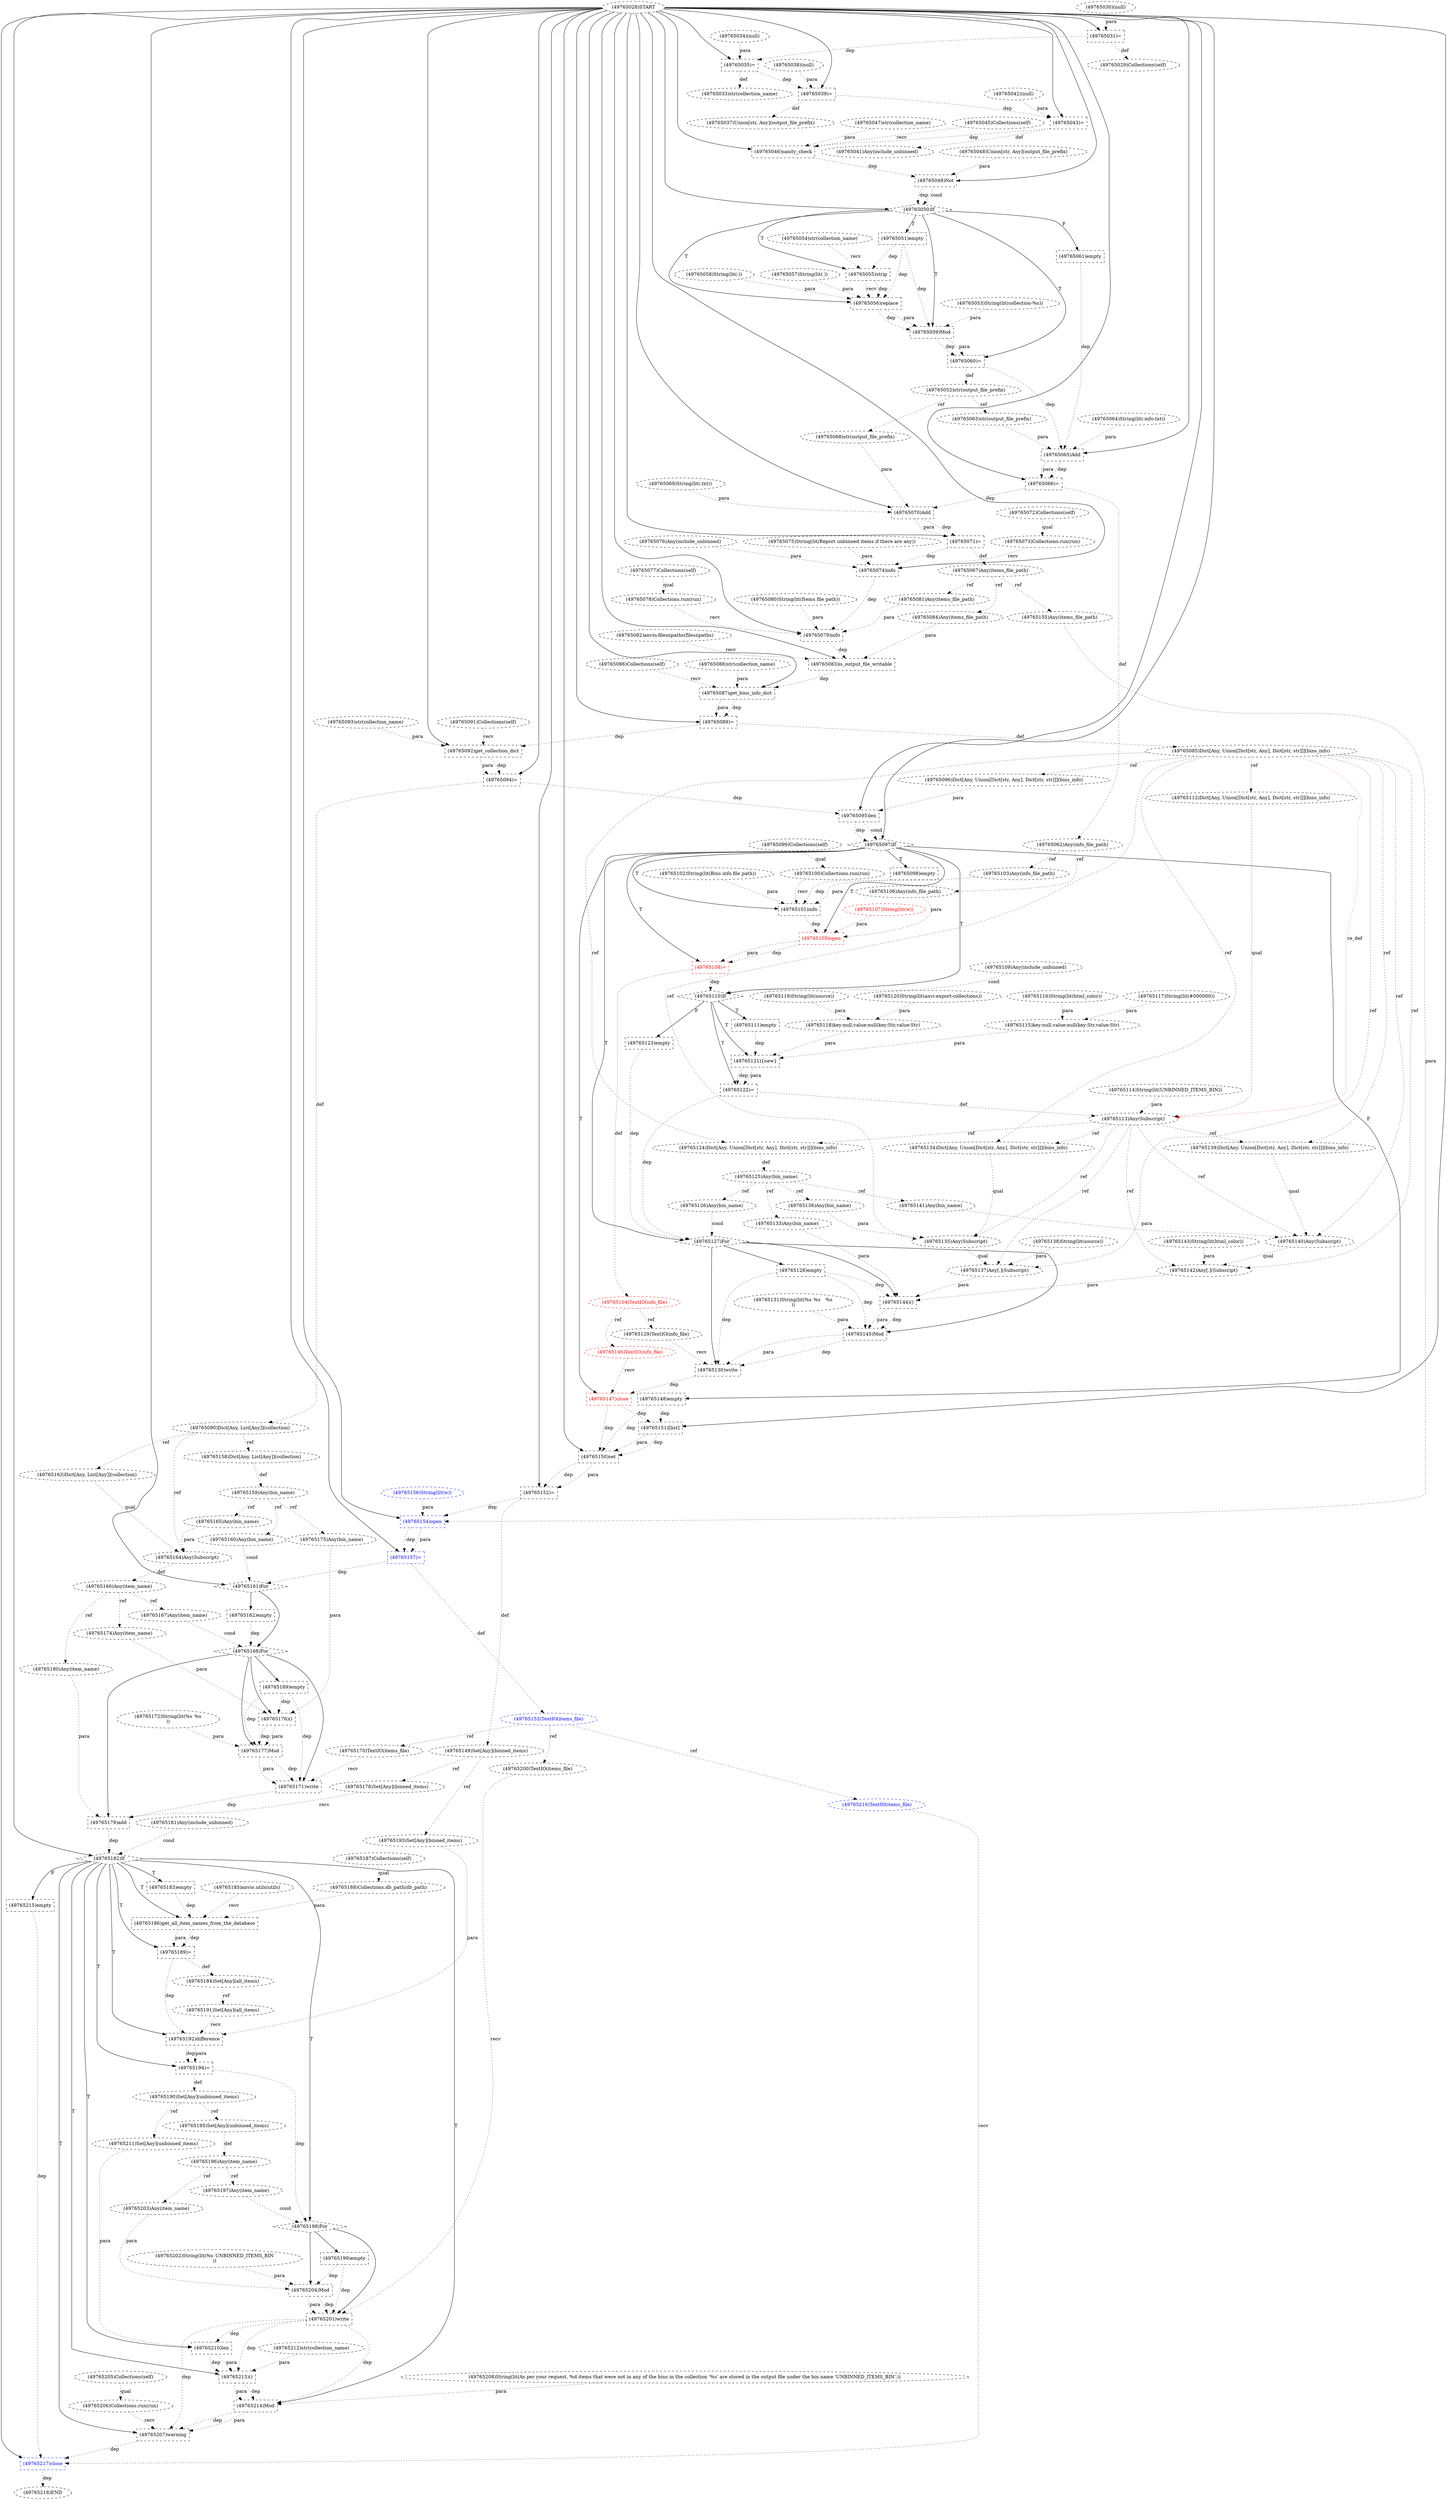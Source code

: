 digraph G {
1 [label="(49765071)=" shape=box style=dashed]
2 [label="(49765106)Any(info_file_path)" shape=ellipse style=dashed]
3 [label="(49765212)str(collection_name)" shape=ellipse style=dashed]
4 [label="(49765043)=" shape=box style=dashed]
5 [label="(49765055)strip" shape=box style=dashed]
6 [label="(49765161)For" shape=diamond style=dashed]
7 [label="(49765058)String(lit(-))" shape=ellipse style=dashed]
8 [label="(49765075)String(lit(Report unbinned items if there are any))" shape=ellipse style=dashed]
9 [label="(49765065)Add" shape=box style=dashed]
10 [label="(49765207)warning" shape=box style=dashed]
11 [label="(49765072)Collections(self)" shape=ellipse style=dashed]
12 [label="(49765112)Dict[Any, Union[Dict[str, Any], Dict[str, str]]](bins_info)" shape=ellipse style=dashed]
13 [label="(49765145)Mod" shape=box style=dashed]
14 [label="(49765048)Union[str, Any](output_file_prefix)" shape=ellipse style=dashed]
15 [label="(49765039)=" shape=box style=dashed]
16 [label="(49765054)str(collection_name)" shape=ellipse style=dashed]
17 [label="(49765203)Any(item_name)" shape=ellipse style=dashed]
18 [label="(49765041)Any(include_unbinned)" shape=ellipse style=dashed]
19 [label="(49765107)String(lit(w))" shape=ellipse style=dashed color=red fontcolor=red]
20 [label="(49765033)str(collection_name)" shape=ellipse style=dashed]
21 [label="(49765127)For" shape=diamond style=dashed]
22 [label="(49765064)String(lit(-info.txt))" shape=ellipse style=dashed]
23 [label="(49765061)empty" shape=box style=dashed]
24 [label="(49765035)=" shape=box style=dashed]
25 [label="(49765090)Dict[Any, List[Any]](collection)" shape=ellipse style=dashed]
26 [label="(49765097)If" shape=diamond style=dashed]
27 [label="(49765210)len" shape=box style=dashed]
28 [label="(49765100)Collections.run(run)" shape=ellipse style=dashed]
29 [label="(49765135)Any(Subscript)" shape=ellipse style=dashed]
30 [label="(49765140)Any(Subscript)" shape=ellipse style=dashed]
31 [label="(49765166)Any(item_name)" shape=ellipse style=dashed]
32 [label="(49765169)empty" shape=box style=dashed]
33 [label="(49765192)difference" shape=box style=dashed]
34 [label="(49765086)Collections(self)" shape=ellipse style=dashed]
35 [label="(49765182)If" shape=diamond style=dashed]
36 [label="(49765208)String(lit(As per your request, %d items that were not in any of the bins in the collection '%s' are stored in the output file under the bin name 'UNBINNED_ITEMS_BIN'.))" shape=ellipse style=dashed]
37 [label="(49765091)Collections(self)" shape=ellipse style=dashed]
38 [label="(49765185)anvio.utils(utils)" shape=ellipse style=dashed]
39 [label="(49765188)Collections.db_path(db_path)" shape=ellipse style=dashed]
40 [label="(49765114)String(lit(UNBINNED_ITEMS_BIN))" shape=ellipse style=dashed]
41 [label="(49765186)get_all_item_names_from_the_database" shape=box style=dashed]
42 [label="(49765047)str(collection_name)" shape=ellipse style=dashed]
43 [label="(49765164)Any(Subscript)" shape=ellipse style=dashed]
44 [label="(49765052)str(output_file_prefix)" shape=ellipse style=dashed]
45 [label="(49765183)empty" shape=box style=dashed]
46 [label="(49765060)=" shape=box style=dashed]
47 [label="(49765124)Dict[Any, Union[Dict[str, Any], Dict[str, str]]](bins_info)" shape=ellipse style=dashed]
48 [label="(49765087)get_bins_info_dict" shape=box style=dashed]
49 [label="(49765053)String(lit(collection-%s))" shape=ellipse style=dashed]
50 [label="(49765066)=" shape=box style=dashed]
51 [label="(49765056)replace" shape=box style=dashed]
52 [label="(49765067)Any(items_file_path)" shape=ellipse style=dashed]
53 [label="(49765195)Set[Any](unbinned_items)" shape=ellipse style=dashed]
54 [label="(49765172)String(lit(%s	%s
))" shape=ellipse style=dashed]
55 [label="(49765077)Collections(self)" shape=ellipse style=dashed]
56 [label="(49765171)write" shape=box style=dashed]
57 [label="(49765201)write" shape=box style=dashed]
58 [label="(49765156)String(lit(w))" shape=ellipse style=dashed color=blue fontcolor=blue]
59 [label="(49765125)Any(bin_name)" shape=ellipse style=dashed]
60 [label="(49765144)()" shape=box style=dashed]
61 [label="(49765095)len" shape=box style=dashed]
62 [label="(49765158)Dict[Any, List[Any]](collection)" shape=ellipse style=dashed]
63 [label="(49765154)open" shape=box style=dashed color=blue fontcolor=blue]
64 [label="(49765108)=" shape=box style=dashed color=red fontcolor=red]
65 [label="(49765063)str(output_file_prefix)" shape=ellipse style=dashed]
66 [label="(49765078)Collections.run(run)" shape=ellipse style=dashed]
67 [label="(49765093)str(collection_name)" shape=ellipse style=dashed]
68 [label="(49765037)Union[str, Any](output_file_prefix)" shape=ellipse style=dashed]
69 [label="(49765049)Not" shape=box style=dashed]
70 [label="(49765068)str(output_file_prefix)" shape=ellipse style=dashed]
71 [label="(49765150)set" shape=box style=dashed]
72 [label="(49765191)Set[Any](all_items)" shape=ellipse style=dashed]
73 [label="(49765141)Any(bin_name)" shape=ellipse style=dashed]
74 [label="(49765034)(null)" shape=ellipse style=dashed]
75 [label="(49765080)String(lit(Items file path))" shape=ellipse style=dashed]
76 [label="(49765089)=" shape=box style=dashed]
77 [label="(49765111)empty" shape=box style=dashed]
78 [label="(49765143)String(lit(html_color))" shape=ellipse style=dashed]
79 [label="(49765133)Any(bin_name)" shape=ellipse style=dashed]
80 [label="(49765030)(null)" shape=ellipse style=dashed]
81 [label="(49765160)Any(bin_name)" shape=ellipse style=dashed]
82 [label="(49765103)Any(info_file_path)" shape=ellipse style=dashed]
83 [label="(49765197)Any(item_name)" shape=ellipse style=dashed]
84 [label="(49765168)For" shape=diamond style=dashed]
85 [label="(49765110)If" shape=diamond style=dashed]
86 [label="(49765167)Any(item_name)" shape=ellipse style=dashed]
87 [label="(49765215)empty" shape=box style=dashed]
88 [label="(49765050)If" shape=diamond style=dashed]
89 [label="(49765178)Set[Any](binned_items)" shape=ellipse style=dashed]
90 [label="(49765147)close" shape=box style=dashed color=red fontcolor=red]
91 [label="(49765187)Collections(self)" shape=ellipse style=dashed]
92 [label="(49765190)Set[Any](unbinned_items)" shape=ellipse style=dashed]
93 [label="(49765138)String(lit(source))" shape=ellipse style=dashed]
94 [label="(49765059)Mod" shape=box style=dashed]
95 [label="(49765098)empty" shape=box style=dashed]
96 [label="(49765122)=" shape=box style=dashed]
97 [label="(49765096)Dict[Any, Union[Dict[str, Any], Dict[str, str]]](bins_info)" shape=ellipse style=dashed]
98 [label="(49765113)Any(Subscript)" shape=ellipse style=dashed]
99 [label="(49765184)Set[Any](all_items)" shape=ellipse style=dashed]
100 [label="(49765119)String(lit(source))" shape=ellipse style=dashed]
101 [label="(49765170)TextIO(items_file)" shape=ellipse style=dashed]
102 [label="(49765206)Collections.run(run)" shape=ellipse style=dashed]
103 [label="(49765031)=" shape=box style=dashed]
104 [label="(49765079)info" shape=box style=dashed]
105 [label="(49765073)Collections.run(run)" shape=ellipse style=dashed]
106 [label="(49765088)str(collection_name)" shape=ellipse style=dashed]
107 [label="(49765155)Any(items_file_path)" shape=ellipse style=dashed]
108 [label="(49765202)String(lit(%s	UNBINNED_ITEMS_BIN
))" shape=ellipse style=dashed]
109 [label="(49765105)open" shape=box style=dashed color=red fontcolor=red]
110 [label="(49765151)[list]" shape=box style=dashed]
111 [label="(49765152)=" shape=box style=dashed]
112 [label="(49765205)Collections(self)" shape=ellipse style=dashed]
113 [label="(49765109)Any(include_unbinned)" shape=ellipse style=dashed]
114 [label="(49765149)Set[Any](binned_items)" shape=ellipse style=dashed]
115 [label="(49765204)Mod" shape=box style=dashed]
116 [label="(49765198)For" shape=diamond style=dashed]
117 [label="(49765070)Add" shape=box style=dashed]
118 [label="(49765193)Set[Any](binned_items)" shape=ellipse style=dashed]
119 [label="(49765062)Any(info_file_path)" shape=ellipse style=dashed]
120 [label="(49765181)Any(include_unbinned)" shape=ellipse style=dashed]
121 [label="(49765157)=" shape=box style=dashed color=blue fontcolor=blue]
122 [label="(49765074)info" shape=box style=dashed]
123 [label="(49765177)Mod" shape=box style=dashed]
124 [label="(49765179)add" shape=box style=dashed]
125 [label="(49765189)=" shape=box style=dashed]
126 [label="(49765148)empty" shape=box style=dashed]
127 [label="(49765029)Collections(self)" shape=ellipse style=dashed]
128 [label="(49765153)TextIO(items_file)" shape=ellipse style=dashed color=blue fontcolor=blue]
129 [label="(49765136)Any(bin_name)" shape=ellipse style=dashed]
130 [label="(49765162)empty" shape=box style=dashed]
131 [label="(49765137)Any[.](Subscript)" shape=ellipse style=dashed]
132 [label="(49765142)Any[.](Subscript)" shape=ellipse style=dashed]
133 [label="(49765211)Set[Any](unbinned_items)" shape=ellipse style=dashed]
134 [label="(49765028)START" style=dashed]
135 [label="(49765217)close" shape=box style=dashed color=blue fontcolor=blue]
136 [label="(49765082)anvio.filesnpaths(filesnpaths)" shape=ellipse style=dashed]
137 [label="(49765118)key:null,value:null(key:Str,value:Str)" shape=ellipse style=dashed]
138 [label="(49765104)TextIO(info_file)" shape=ellipse style=dashed color=red fontcolor=red]
139 [label="(49765051)empty" shape=box style=dashed]
140 [label="(49765120)String(lit(anvi-export-collections))" shape=ellipse style=dashed]
141 [label="(49765069)String(lit(.txt))" shape=ellipse style=dashed]
142 [label="(49765045)Collections(self)" shape=ellipse style=dashed]
143 [label="(49765083)is_output_file_writable" shape=box style=dashed]
144 [label="(49765126)Any(bin_name)" shape=ellipse style=dashed]
145 [label="(49765129)TextIO(info_file)" shape=ellipse style=dashed]
146 [label="(49765057)String(lit( ))" shape=ellipse style=dashed]
147 [label="(49765218)END" style=dashed]
148 [label="(49765115)key:null,value:null(key:Str,value:Str)" shape=ellipse style=dashed]
149 [label="(49765094)=" shape=box style=dashed]
150 [label="(49765081)Any(items_file_path)" shape=ellipse style=dashed]
151 [label="(49765131)String(lit(%s	%s	%s
))" shape=ellipse style=dashed]
152 [label="(49765163)Dict[Any, List[Any]](collection)" shape=ellipse style=dashed]
153 [label="(49765123)empty" shape=box style=dashed]
154 [label="(49765130)write" shape=box style=dashed]
155 [label="(49765176)()" shape=box style=dashed]
156 [label="(49765159)Any(bin_name)" shape=ellipse style=dashed]
157 [label="(49765121){new}" shape=box style=dashed]
158 [label="(49765174)Any(item_name)" shape=ellipse style=dashed]
159 [label="(49765134)Dict[Any, Union[Dict[str, Any], Dict[str, str]]](bins_info)" shape=ellipse style=dashed]
160 [label="(49765194)=" shape=box style=dashed]
161 [label="(49765199)empty" shape=box style=dashed]
162 [label="(49765146)TextIO(info_file)" shape=ellipse style=dashed color=red fontcolor=red]
163 [label="(49765175)Any(bin_name)" shape=ellipse style=dashed]
164 [label="(49765216)TextIO(items_file)" shape=ellipse style=dashed color=blue fontcolor=blue]
165 [label="(49765092)get_collection_dict" shape=box style=dashed]
166 [label="(49765085)Dict[Any, Union[Dict[str, Any], Dict[str, str]]](bins_info)" shape=ellipse style=dashed]
167 [label="(49765038)(null)" shape=ellipse style=dashed]
168 [label="(49765116)String(lit(html_color))" shape=ellipse style=dashed]
169 [label="(49765214)Mod" shape=box style=dashed]
170 [label="(49765180)Any(item_name)" shape=ellipse style=dashed]
171 [label="(49765042)(null)" shape=ellipse style=dashed]
172 [label="(49765139)Dict[Any, Union[Dict[str, Any], Dict[str, str]]](bins_info)" shape=ellipse style=dashed]
173 [label="(49765046)sanity_check" shape=box style=dashed]
174 [label="(49765101)info" shape=box style=dashed]
175 [label="(49765196)Any(item_name)" shape=ellipse style=dashed]
176 [label="(49765076)Any(include_unbinned)" shape=ellipse style=dashed]
177 [label="(49765213)()" shape=box style=dashed]
178 [label="(49765102)String(lit(Bins info file path))" shape=ellipse style=dashed]
179 [label="(49765200)TextIO(items_file)" shape=ellipse style=dashed]
180 [label="(49765084)Any(items_file_path)" shape=ellipse style=dashed]
181 [label="(49765099)Collections(self)" shape=ellipse style=dashed]
182 [label="(49765128)empty" shape=box style=dashed]
183 [label="(49765165)Any(bin_name)" shape=ellipse style=dashed]
184 [label="(49765117)String(lit(#000000))" shape=ellipse style=dashed]
134 -> 1 [label="" style=solid];
117 -> 1 [label="dep" style=dotted];
117 -> 1 [label="para" style=dotted];
119 -> 2 [label="ref" style=dotted];
134 -> 4 [label="" style=solid];
171 -> 4 [label="para" style=dotted];
15 -> 4 [label="dep" style=dotted];
88 -> 5 [label="T"];
16 -> 5 [label="recv" style=dotted];
139 -> 5 [label="dep" style=dotted];
134 -> 6 [label="" style=solid];
81 -> 6 [label="cond" style=dotted];
121 -> 6 [label="dep" style=dotted];
134 -> 9 [label="" style=solid];
65 -> 9 [label="para" style=dotted];
22 -> 9 [label="para" style=dotted];
46 -> 9 [label="dep" style=dotted];
23 -> 9 [label="dep" style=dotted];
35 -> 10 [label="T"];
102 -> 10 [label="recv" style=dotted];
169 -> 10 [label="dep" style=dotted];
169 -> 10 [label="para" style=dotted];
57 -> 10 [label="dep" style=dotted];
166 -> 12 [label="ref" style=dotted];
21 -> 13 [label="" style=solid];
151 -> 13 [label="para" style=dotted];
60 -> 13 [label="dep" style=dotted];
60 -> 13 [label="para" style=dotted];
182 -> 13 [label="dep" style=dotted];
134 -> 15 [label="" style=solid];
167 -> 15 [label="para" style=dotted];
24 -> 15 [label="dep" style=dotted];
175 -> 17 [label="ref" style=dotted];
4 -> 18 [label="def" style=dotted];
24 -> 20 [label="def" style=dotted];
26 -> 21 [label="T"];
144 -> 21 [label="cond" style=dotted];
153 -> 21 [label="dep" style=dotted];
96 -> 21 [label="dep" style=dotted];
88 -> 23 [label="F"];
134 -> 24 [label="" style=solid];
74 -> 24 [label="para" style=dotted];
103 -> 24 [label="dep" style=dotted];
149 -> 25 [label="def" style=dotted];
134 -> 26 [label="" style=solid];
61 -> 26 [label="dep" style=dotted];
61 -> 26 [label="cond" style=dotted];
35 -> 27 [label="T"];
133 -> 27 [label="para" style=dotted];
57 -> 27 [label="dep" style=dotted];
181 -> 28 [label="qual" style=dotted];
159 -> 29 [label="qual" style=dotted];
129 -> 29 [label="para" style=dotted];
98 -> 29 [label="ref" style=dotted];
166 -> 29 [label="ref" style=dotted];
172 -> 30 [label="qual" style=dotted];
73 -> 30 [label="para" style=dotted];
98 -> 30 [label="ref" style=dotted];
166 -> 30 [label="ref" style=dotted];
43 -> 31 [label="def" style=dotted];
84 -> 32 [label="" style=solid];
35 -> 33 [label="T"];
72 -> 33 [label="recv" style=dotted];
118 -> 33 [label="para" style=dotted];
125 -> 33 [label="dep" style=dotted];
134 -> 35 [label="" style=solid];
120 -> 35 [label="cond" style=dotted];
124 -> 35 [label="dep" style=dotted];
91 -> 39 [label="qual" style=dotted];
35 -> 41 [label="T"];
38 -> 41 [label="recv" style=dotted];
39 -> 41 [label="para" style=dotted];
45 -> 41 [label="dep" style=dotted];
152 -> 43 [label="qual" style=dotted];
183 -> 43 [label="para" style=dotted];
25 -> 43 [label="ref" style=dotted];
46 -> 44 [label="def" style=dotted];
35 -> 45 [label="T"];
88 -> 46 [label="T"];
94 -> 46 [label="dep" style=dotted];
94 -> 46 [label="para" style=dotted];
98 -> 47 [label="ref" style=dotted];
166 -> 47 [label="ref" style=dotted];
134 -> 48 [label="" style=solid];
34 -> 48 [label="recv" style=dotted];
106 -> 48 [label="para" style=dotted];
143 -> 48 [label="dep" style=dotted];
134 -> 50 [label="" style=solid];
9 -> 50 [label="dep" style=dotted];
9 -> 50 [label="para" style=dotted];
88 -> 51 [label="T"];
5 -> 51 [label="dep" style=dotted];
5 -> 51 [label="recv" style=dotted];
146 -> 51 [label="para" style=dotted];
7 -> 51 [label="para" style=dotted];
139 -> 51 [label="dep" style=dotted];
1 -> 52 [label="def" style=dotted];
92 -> 53 [label="ref" style=dotted];
84 -> 56 [label="" style=solid];
101 -> 56 [label="recv" style=dotted];
123 -> 56 [label="dep" style=dotted];
123 -> 56 [label="para" style=dotted];
32 -> 56 [label="dep" style=dotted];
116 -> 57 [label="" style=solid];
179 -> 57 [label="recv" style=dotted];
115 -> 57 [label="dep" style=dotted];
115 -> 57 [label="para" style=dotted];
161 -> 57 [label="dep" style=dotted];
47 -> 59 [label="def" style=dotted];
21 -> 60 [label="" style=solid];
79 -> 60 [label="para" style=dotted];
131 -> 60 [label="para" style=dotted];
132 -> 60 [label="para" style=dotted];
182 -> 60 [label="dep" style=dotted];
134 -> 61 [label="" style=solid];
97 -> 61 [label="para" style=dotted];
149 -> 61 [label="dep" style=dotted];
25 -> 62 [label="ref" style=dotted];
134 -> 63 [label="" style=solid];
107 -> 63 [label="para" style=dotted];
58 -> 63 [label="para" style=dotted];
111 -> 63 [label="dep" style=dotted];
26 -> 64 [label="T"];
109 -> 64 [label="dep" style=dotted];
109 -> 64 [label="para" style=dotted];
44 -> 65 [label="ref" style=dotted];
55 -> 66 [label="qual" style=dotted];
15 -> 68 [label="def" style=dotted];
134 -> 69 [label="" style=solid];
14 -> 69 [label="para" style=dotted];
173 -> 69 [label="dep" style=dotted];
44 -> 70 [label="ref" style=dotted];
134 -> 71 [label="" style=solid];
110 -> 71 [label="dep" style=dotted];
110 -> 71 [label="para" style=dotted];
90 -> 71 [label="dep" style=dotted];
126 -> 71 [label="dep" style=dotted];
99 -> 72 [label="ref" style=dotted];
59 -> 73 [label="ref" style=dotted];
134 -> 76 [label="" style=solid];
48 -> 76 [label="dep" style=dotted];
48 -> 76 [label="para" style=dotted];
85 -> 77 [label="T"];
59 -> 79 [label="ref" style=dotted];
156 -> 81 [label="ref" style=dotted];
119 -> 82 [label="ref" style=dotted];
175 -> 83 [label="ref" style=dotted];
6 -> 84 [label="" style=solid];
86 -> 84 [label="cond" style=dotted];
130 -> 84 [label="dep" style=dotted];
26 -> 85 [label="T"];
113 -> 85 [label="cond" style=dotted];
64 -> 85 [label="dep" style=dotted];
31 -> 86 [label="ref" style=dotted];
35 -> 87 [label="F"];
134 -> 88 [label="" style=solid];
69 -> 88 [label="dep" style=dotted];
69 -> 88 [label="cond" style=dotted];
114 -> 89 [label="ref" style=dotted];
26 -> 90 [label="T"];
162 -> 90 [label="recv" style=dotted];
154 -> 90 [label="dep" style=dotted];
160 -> 92 [label="def" style=dotted];
88 -> 94 [label="T"];
49 -> 94 [label="para" style=dotted];
51 -> 94 [label="dep" style=dotted];
51 -> 94 [label="para" style=dotted];
139 -> 94 [label="dep" style=dotted];
26 -> 95 [label="T"];
85 -> 96 [label="T"];
157 -> 96 [label="dep" style=dotted];
157 -> 96 [label="para" style=dotted];
166 -> 97 [label="ref" style=dotted];
12 -> 98 [label="qual" style=dotted];
40 -> 98 [label="para" style=dotted];
96 -> 98 [label="def" style=dotted];
166 -> 98 [label="re_def" style=dotted color=red];
125 -> 99 [label="def" style=dotted];
128 -> 101 [label="ref" style=dotted];
112 -> 102 [label="qual" style=dotted];
134 -> 103 [label="" style=solid];
80 -> 103 [label="para" style=dotted];
134 -> 104 [label="" style=solid];
66 -> 104 [label="recv" style=dotted];
75 -> 104 [label="para" style=dotted];
150 -> 104 [label="para" style=dotted];
122 -> 104 [label="dep" style=dotted];
11 -> 105 [label="qual" style=dotted];
52 -> 107 [label="ref" style=dotted];
26 -> 109 [label="T"];
2 -> 109 [label="para" style=dotted];
19 -> 109 [label="para" style=dotted];
174 -> 109 [label="dep" style=dotted];
134 -> 110 [label="" style=solid];
90 -> 110 [label="dep" style=dotted];
126 -> 110 [label="dep" style=dotted];
134 -> 111 [label="" style=solid];
71 -> 111 [label="dep" style=dotted];
71 -> 111 [label="para" style=dotted];
111 -> 114 [label="def" style=dotted];
116 -> 115 [label="" style=solid];
108 -> 115 [label="para" style=dotted];
17 -> 115 [label="para" style=dotted];
161 -> 115 [label="dep" style=dotted];
35 -> 116 [label="T"];
83 -> 116 [label="cond" style=dotted];
160 -> 116 [label="dep" style=dotted];
134 -> 117 [label="" style=solid];
70 -> 117 [label="para" style=dotted];
141 -> 117 [label="para" style=dotted];
50 -> 117 [label="dep" style=dotted];
114 -> 118 [label="ref" style=dotted];
50 -> 119 [label="def" style=dotted];
134 -> 121 [label="" style=solid];
63 -> 121 [label="dep" style=dotted];
63 -> 121 [label="para" style=dotted];
134 -> 122 [label="" style=solid];
105 -> 122 [label="recv" style=dotted];
8 -> 122 [label="para" style=dotted];
176 -> 122 [label="para" style=dotted];
1 -> 122 [label="dep" style=dotted];
84 -> 123 [label="" style=solid];
54 -> 123 [label="para" style=dotted];
155 -> 123 [label="dep" style=dotted];
155 -> 123 [label="para" style=dotted];
32 -> 123 [label="dep" style=dotted];
84 -> 124 [label="" style=solid];
89 -> 124 [label="recv" style=dotted];
170 -> 124 [label="para" style=dotted];
56 -> 124 [label="dep" style=dotted];
35 -> 125 [label="T"];
41 -> 125 [label="dep" style=dotted];
41 -> 125 [label="para" style=dotted];
26 -> 126 [label="F"];
103 -> 127 [label="def" style=dotted];
121 -> 128 [label="def" style=dotted];
59 -> 129 [label="ref" style=dotted];
6 -> 130 [label="" style=solid];
29 -> 131 [label="qual" style=dotted];
93 -> 131 [label="para" style=dotted];
98 -> 131 [label="ref" style=dotted];
166 -> 131 [label="ref" style=dotted];
30 -> 132 [label="qual" style=dotted];
78 -> 132 [label="para" style=dotted];
98 -> 132 [label="ref" style=dotted];
166 -> 132 [label="ref" style=dotted];
92 -> 133 [label="ref" style=dotted];
134 -> 135 [label="" style=solid];
164 -> 135 [label="recv" style=dotted];
10 -> 135 [label="dep" style=dotted];
87 -> 135 [label="dep" style=dotted];
100 -> 137 [label="para" style=dotted];
140 -> 137 [label="para" style=dotted];
64 -> 138 [label="def" style=dotted];
88 -> 139 [label="T"];
134 -> 143 [label="" style=solid];
136 -> 143 [label="recv" style=dotted];
180 -> 143 [label="para" style=dotted];
104 -> 143 [label="dep" style=dotted];
59 -> 144 [label="ref" style=dotted];
138 -> 145 [label="ref" style=dotted];
135 -> 147 [label="dep" style=dotted];
168 -> 148 [label="para" style=dotted];
184 -> 148 [label="para" style=dotted];
134 -> 149 [label="" style=solid];
165 -> 149 [label="dep" style=dotted];
165 -> 149 [label="para" style=dotted];
52 -> 150 [label="ref" style=dotted];
25 -> 152 [label="ref" style=dotted];
85 -> 153 [label="F"];
21 -> 154 [label="" style=solid];
145 -> 154 [label="recv" style=dotted];
13 -> 154 [label="dep" style=dotted];
13 -> 154 [label="para" style=dotted];
182 -> 154 [label="dep" style=dotted];
84 -> 155 [label="" style=solid];
158 -> 155 [label="para" style=dotted];
163 -> 155 [label="para" style=dotted];
32 -> 155 [label="dep" style=dotted];
62 -> 156 [label="def" style=dotted];
85 -> 157 [label="T"];
148 -> 157 [label="para" style=dotted];
137 -> 157 [label="para" style=dotted];
77 -> 157 [label="dep" style=dotted];
31 -> 158 [label="ref" style=dotted];
98 -> 159 [label="ref" style=dotted];
166 -> 159 [label="ref" style=dotted];
35 -> 160 [label="T"];
33 -> 160 [label="dep" style=dotted];
33 -> 160 [label="para" style=dotted];
116 -> 161 [label="" style=solid];
138 -> 162 [label="ref" style=dotted];
156 -> 163 [label="ref" style=dotted];
128 -> 164 [label="ref" style=dotted];
134 -> 165 [label="" style=solid];
37 -> 165 [label="recv" style=dotted];
67 -> 165 [label="para" style=dotted];
76 -> 165 [label="dep" style=dotted];
76 -> 166 [label="def" style=dotted];
35 -> 169 [label="T"];
36 -> 169 [label="para" style=dotted];
177 -> 169 [label="dep" style=dotted];
177 -> 169 [label="para" style=dotted];
57 -> 169 [label="dep" style=dotted];
31 -> 170 [label="ref" style=dotted];
98 -> 172 [label="ref" style=dotted];
166 -> 172 [label="ref" style=dotted];
134 -> 173 [label="" style=solid];
142 -> 173 [label="recv" style=dotted];
42 -> 173 [label="para" style=dotted];
4 -> 173 [label="dep" style=dotted];
26 -> 174 [label="T"];
28 -> 174 [label="recv" style=dotted];
178 -> 174 [label="para" style=dotted];
82 -> 174 [label="para" style=dotted];
95 -> 174 [label="dep" style=dotted];
53 -> 175 [label="def" style=dotted];
35 -> 177 [label="T"];
27 -> 177 [label="dep" style=dotted];
27 -> 177 [label="para" style=dotted];
3 -> 177 [label="para" style=dotted];
57 -> 177 [label="dep" style=dotted];
128 -> 179 [label="ref" style=dotted];
52 -> 180 [label="ref" style=dotted];
21 -> 182 [label="" style=solid];
156 -> 183 [label="ref" style=dotted];
}